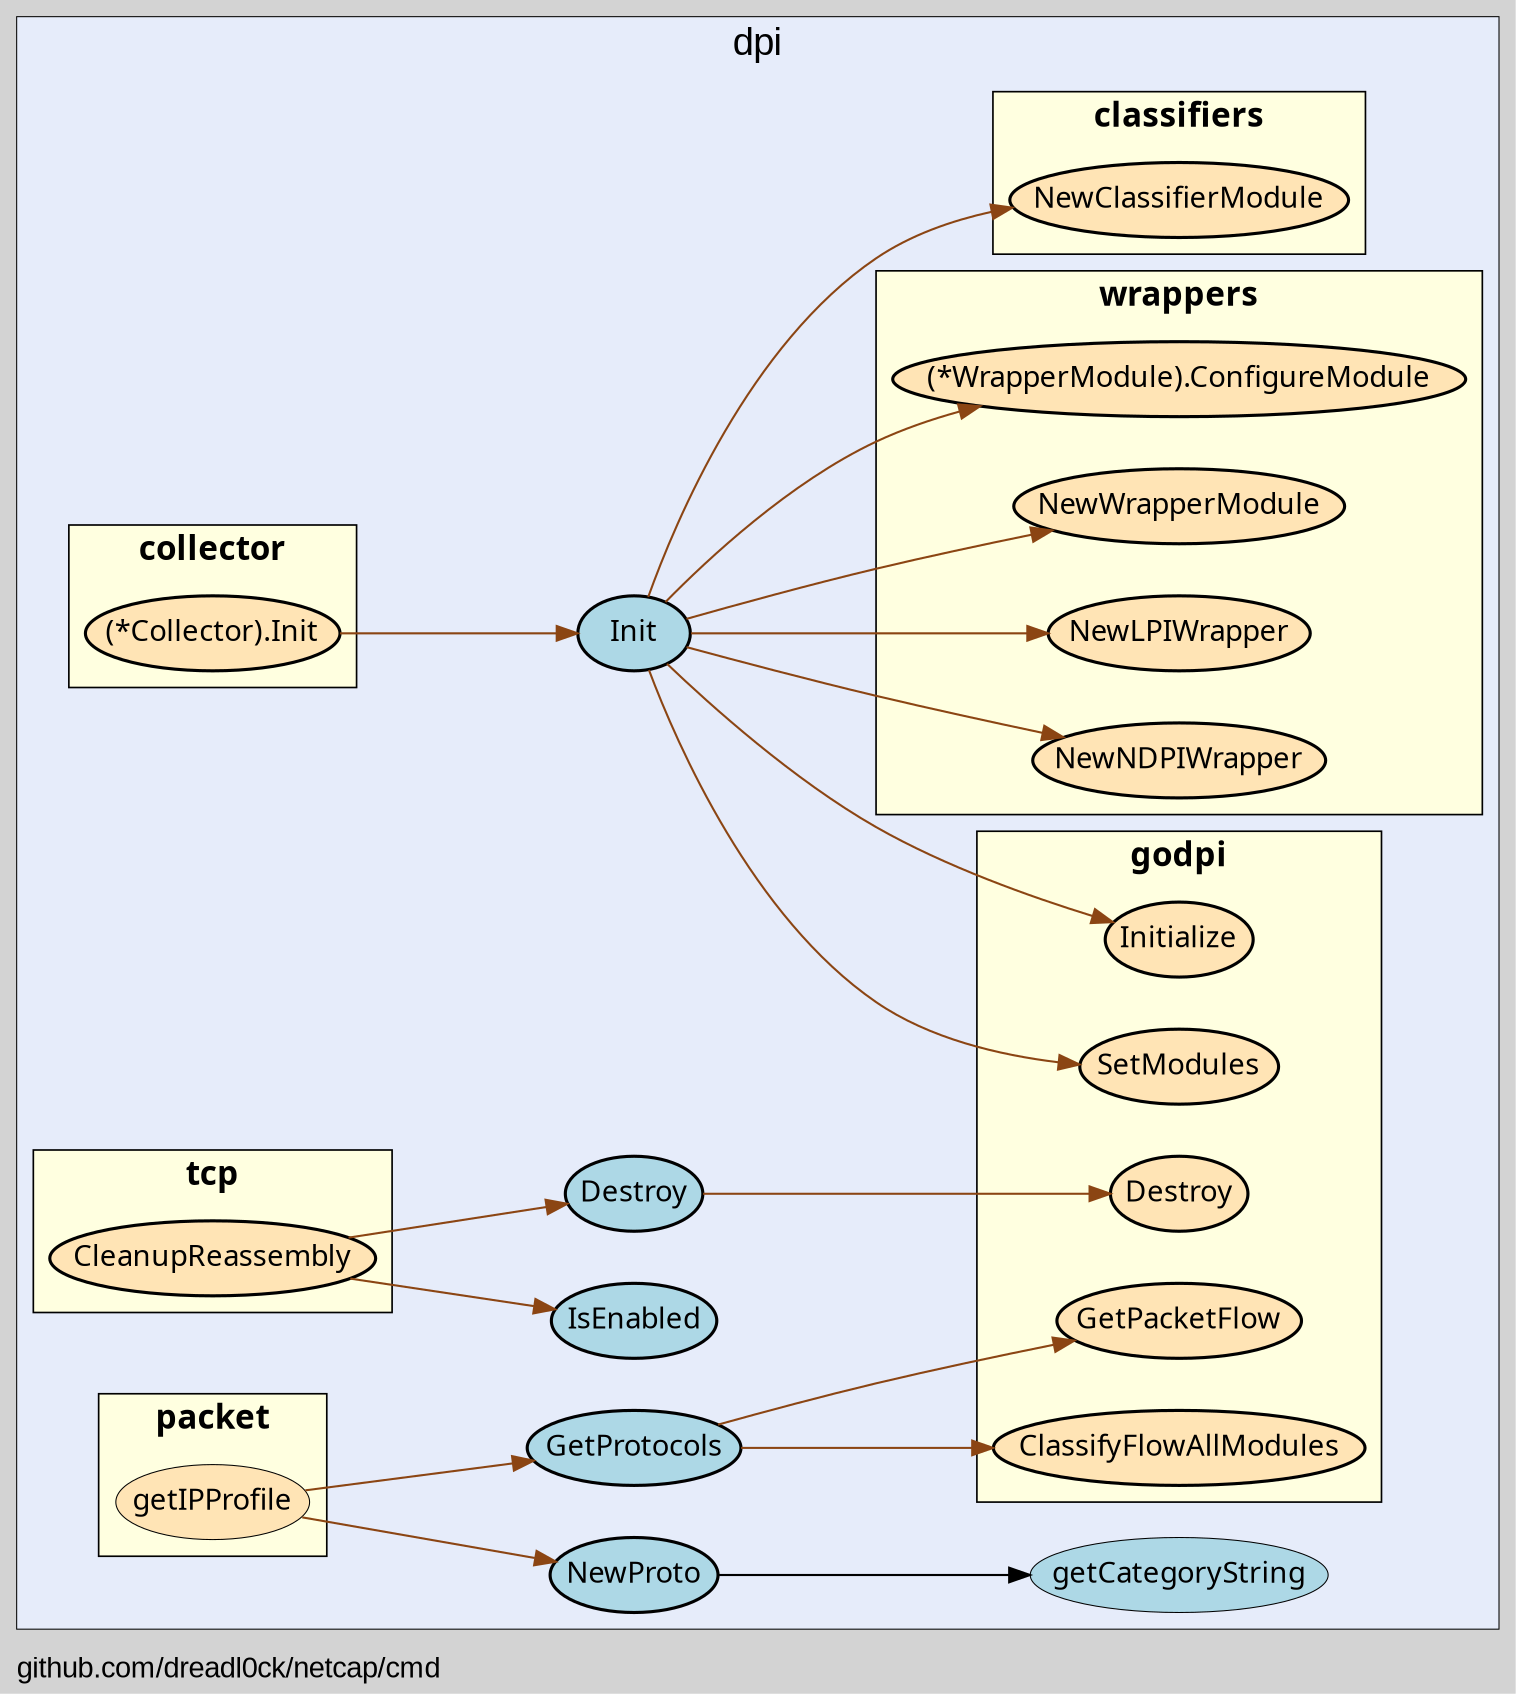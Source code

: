 digraph gocallvis {
    label="github.com/dreadl0ck/netcap/cmd";
    labeljust="l";
    fontname="Arial";
    fontsize="14";
    rankdir="LR";
    bgcolor="lightgray";
    style="solid";
    penwidth="0.5";
    pad="0.0";
    nodesep="0.35";

    node [shape="ellipse" style="filled" fillcolor="honeydew" fontname="Verdana" penwidth="1.0" margin="0.05,0.0"];
    edge [minlen="2"]

    subgraph "cluster_focus" {
        bgcolor="#e6ecfa";
label="dpi";
labelloc="t";
labeljust="c";
fontsize="18";
        
        "github.com/dreadl0ck/netcap/dpi.IsEnabled" [ fillcolor="lightblue" label="IsEnabled" penwidth="1.5" ]
        "github.com/dreadl0ck/netcap/dpi.Destroy" [ fillcolor="lightblue" label="Destroy" penwidth="1.5" ]
        "github.com/dreadl0ck/netcap/dpi.GetProtocols" [ fillcolor="lightblue" label="GetProtocols" penwidth="1.5" ]
        "github.com/dreadl0ck/netcap/dpi.NewProto" [ fillcolor="lightblue" label="NewProto" penwidth="1.5" ]
        "github.com/dreadl0ck/netcap/dpi.getCategoryString" [ fillcolor="lightblue" label="getCategoryString" penwidth="0.5" ]
        "github.com/dreadl0ck/netcap/dpi.Init" [ fillcolor="lightblue" label="Init" penwidth="1.5" ]
        
        subgraph "cluster_github.com/dreadl0ck/go-dpi" {
        label="godpi";
penwidth="0.8";
fontsize="16";
style="filled";
fillcolor="lightyellow";
fontname="Tahoma bold";
rank="sink";
URL="/?f=github.com/dreadl0ck/go-dpi";
tooltip="package: github.com/dreadl0ck/go-dpi";
        
        "github.com/dreadl0ck/go-dpi.Destroy" [ penwidth="1.5" fillcolor="moccasin" label="Destroy" ]
        "github.com/dreadl0ck/go-dpi.GetPacketFlow" [ label="GetPacketFlow" penwidth="1.5" fillcolor="moccasin" ]
        "github.com/dreadl0ck/go-dpi.ClassifyFlowAllModules" [ fillcolor="moccasin" label="ClassifyFlowAllModules" penwidth="1.5" ]
        "github.com/dreadl0ck/go-dpi.SetModules" [ fillcolor="moccasin" label="SetModules" penwidth="1.5" ]
        "github.com/dreadl0ck/go-dpi.Initialize" [ fillcolor="moccasin" label="Initialize" penwidth="1.5" ]
        
    }

        subgraph "cluster_github.com/dreadl0ck/go-dpi/modules/classifiers" {
        rank="sink";
label="classifiers";
URL="/?f=github.com/dreadl0ck/go-dpi/modules/classifiers";
tooltip="package: github.com/dreadl0ck/go-dpi/modules/classifiers";
penwidth="0.8";
fontsize="16";
style="filled";
fillcolor="lightyellow";
fontname="Tahoma bold";
        
        "github.com/dreadl0ck/go-dpi/modules/classifiers.NewClassifierModule" [ fillcolor="moccasin" label="NewClassifierModule" penwidth="1.5" ]
        
    }

        subgraph "cluster_github.com/dreadl0ck/go-dpi/modules/wrappers" {
        rank="sink";
label="wrappers";
URL="/?f=github.com/dreadl0ck/go-dpi/modules/wrappers";
tooltip="package: github.com/dreadl0ck/go-dpi/modules/wrappers";
fontsize="16";
style="filled";
fillcolor="lightyellow";
penwidth="0.8";
fontname="Tahoma bold";
        
        "github.com/dreadl0ck/go-dpi/modules/wrappers.NewNDPIWrapper" [ fillcolor="moccasin" label="NewNDPIWrapper" penwidth="1.5" ]
        "github.com/dreadl0ck/go-dpi/modules/wrappers.NewLPIWrapper" [ label="NewLPIWrapper" penwidth="1.5" fillcolor="moccasin" ]
        "github.com/dreadl0ck/go-dpi/modules/wrappers.NewWrapperModule" [ fillcolor="moccasin" label="NewWrapperModule" penwidth="1.5" ]
        "(*github.com/dreadl0ck/go-dpi/modules/wrappers.WrapperModule).ConfigureModule" [ fillcolor="moccasin" label="(*WrapperModule).ConfigureModule" penwidth="1.5" ]
        
    }

        subgraph "cluster_github.com/dreadl0ck/netcap/collector" {
        fontsize="16";
URL="/?f=github.com/dreadl0ck/netcap/collector";
tooltip="package: github.com/dreadl0ck/netcap/collector";
penwidth="0.8";
style="filled";
fillcolor="lightyellow";
fontname="Tahoma bold";
rank="sink";
label="collector";
        
        "(*github.com/dreadl0ck/netcap/collector.Collector).Init" [ fillcolor="moccasin" label="(*Collector).Init" penwidth="1.5" ]
        
    }

        subgraph "cluster_github.com/dreadl0ck/netcap/decoder/packet" {
        URL="/?f=github.com/dreadl0ck/netcap/decoder/packet";
penwidth="0.8";
fontsize="16";
style="filled";
rank="sink";
fillcolor="lightyellow";
fontname="Tahoma bold";
label="packet";
tooltip="package: github.com/dreadl0ck/netcap/decoder/packet";
        
        "github.com/dreadl0ck/netcap/decoder/packet.getIPProfile" [ fillcolor="moccasin" label="getIPProfile" penwidth="0.5" ]
        
    }

        subgraph "cluster_github.com/dreadl0ck/netcap/decoder/stream/tcp" {
        style="filled";
fillcolor="lightyellow";
fontname="Tahoma bold";
URL="/?f=github.com/dreadl0ck/netcap/decoder/stream/tcp";
fontsize="16";
rank="sink";
label="tcp";
tooltip="package: github.com/dreadl0ck/netcap/decoder/stream/tcp";
penwidth="0.8";
        
        "github.com/dreadl0ck/netcap/decoder/stream/tcp.CleanupReassembly" [ fillcolor="moccasin" label="CleanupReassembly" penwidth="1.5" ]
        
    }

    }

    "github.com/dreadl0ck/netcap/decoder/stream/tcp.CleanupReassembly" -> "github.com/dreadl0ck/netcap/dpi.IsEnabled" [ color="saddlebrown" ]
    "github.com/dreadl0ck/netcap/dpi.Destroy" -> "github.com/dreadl0ck/go-dpi.Destroy" [ color="saddlebrown" ]
    "github.com/dreadl0ck/netcap/decoder/stream/tcp.CleanupReassembly" -> "github.com/dreadl0ck/netcap/dpi.Destroy" [ color="saddlebrown" ]
    "github.com/dreadl0ck/netcap/dpi.GetProtocols" -> "github.com/dreadl0ck/go-dpi.GetPacketFlow" [ color="saddlebrown" ]
    "github.com/dreadl0ck/netcap/dpi.GetProtocols" -> "github.com/dreadl0ck/go-dpi.ClassifyFlowAllModules" [ color="saddlebrown" ]
    "github.com/dreadl0ck/netcap/decoder/packet.getIPProfile" -> "github.com/dreadl0ck/netcap/dpi.GetProtocols" [ color="saddlebrown" ]
    "github.com/dreadl0ck/netcap/dpi.NewProto" -> "github.com/dreadl0ck/netcap/dpi.getCategoryString" [  ]
    "github.com/dreadl0ck/netcap/decoder/packet.getIPProfile" -> "github.com/dreadl0ck/netcap/dpi.NewProto" [ color="saddlebrown" ]
    "github.com/dreadl0ck/netcap/dpi.Init" -> "github.com/dreadl0ck/go-dpi/modules/wrappers.NewNDPIWrapper" [ color="saddlebrown" ]
    "github.com/dreadl0ck/netcap/dpi.Init" -> "github.com/dreadl0ck/go-dpi/modules/wrappers.NewLPIWrapper" [ color="saddlebrown" ]
    "github.com/dreadl0ck/netcap/dpi.Init" -> "github.com/dreadl0ck/go-dpi/modules/classifiers.NewClassifierModule" [ color="saddlebrown" ]
    "github.com/dreadl0ck/netcap/dpi.Init" -> "github.com/dreadl0ck/go-dpi/modules/wrappers.NewWrapperModule" [ color="saddlebrown" ]
    "github.com/dreadl0ck/netcap/dpi.Init" -> "(*github.com/dreadl0ck/go-dpi/modules/wrappers.WrapperModule).ConfigureModule" [ color="saddlebrown" ]
    "github.com/dreadl0ck/netcap/dpi.Init" -> "github.com/dreadl0ck/go-dpi.SetModules" [ color="saddlebrown" ]
    "github.com/dreadl0ck/netcap/dpi.Init" -> "github.com/dreadl0ck/go-dpi.Initialize" [ color="saddlebrown" ]
    "(*github.com/dreadl0ck/netcap/collector.Collector).Init" -> "github.com/dreadl0ck/netcap/dpi.Init" [ color="saddlebrown" ]
}
